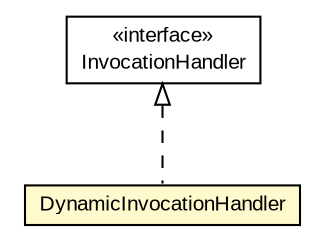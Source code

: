 #!/usr/local/bin/dot
#
# Class diagram 
# Generated by UMLGraph version R5_6-24-gf6e263 (http://www.umlgraph.org/)
#

digraph G {
	edge [fontname="arial",fontsize=10,labelfontname="arial",labelfontsize=10];
	node [fontname="arial",fontsize=10,shape=plaintext];
	nodesep=0.25;
	ranksep=0.5;
	// org.gservlet.DynamicInvocationHandler
	c904 [label=<<table title="org.gservlet.DynamicInvocationHandler" border="0" cellborder="1" cellspacing="0" cellpadding="2" port="p" bgcolor="lemonChiffon" href="./DynamicInvocationHandler.html">
		<tr><td><table border="0" cellspacing="0" cellpadding="1">
<tr><td align="center" balign="center"> DynamicInvocationHandler </td></tr>
		</table></td></tr>
		</table>>, URL="./DynamicInvocationHandler.html", fontname="arial", fontcolor="black", fontsize=10.0];
	//org.gservlet.DynamicInvocationHandler implements java.lang.reflect.InvocationHandler
	c934:p -> c904:p [dir=back,arrowtail=empty,style=dashed];
	// java.lang.reflect.InvocationHandler
	c934 [label=<<table title="java.lang.reflect.InvocationHandler" border="0" cellborder="1" cellspacing="0" cellpadding="2" port="p" href="https://docs.oracle.com/javase/7/docs/api/java/lang/reflect/InvocationHandler.html">
		<tr><td><table border="0" cellspacing="0" cellpadding="1">
<tr><td align="center" balign="center"> &#171;interface&#187; </td></tr>
<tr><td align="center" balign="center"> InvocationHandler </td></tr>
		</table></td></tr>
		</table>>, URL="https://docs.oracle.com/javase/7/docs/api/java/lang/reflect/InvocationHandler.html", fontname="arial", fontcolor="black", fontsize=10.0];
}

